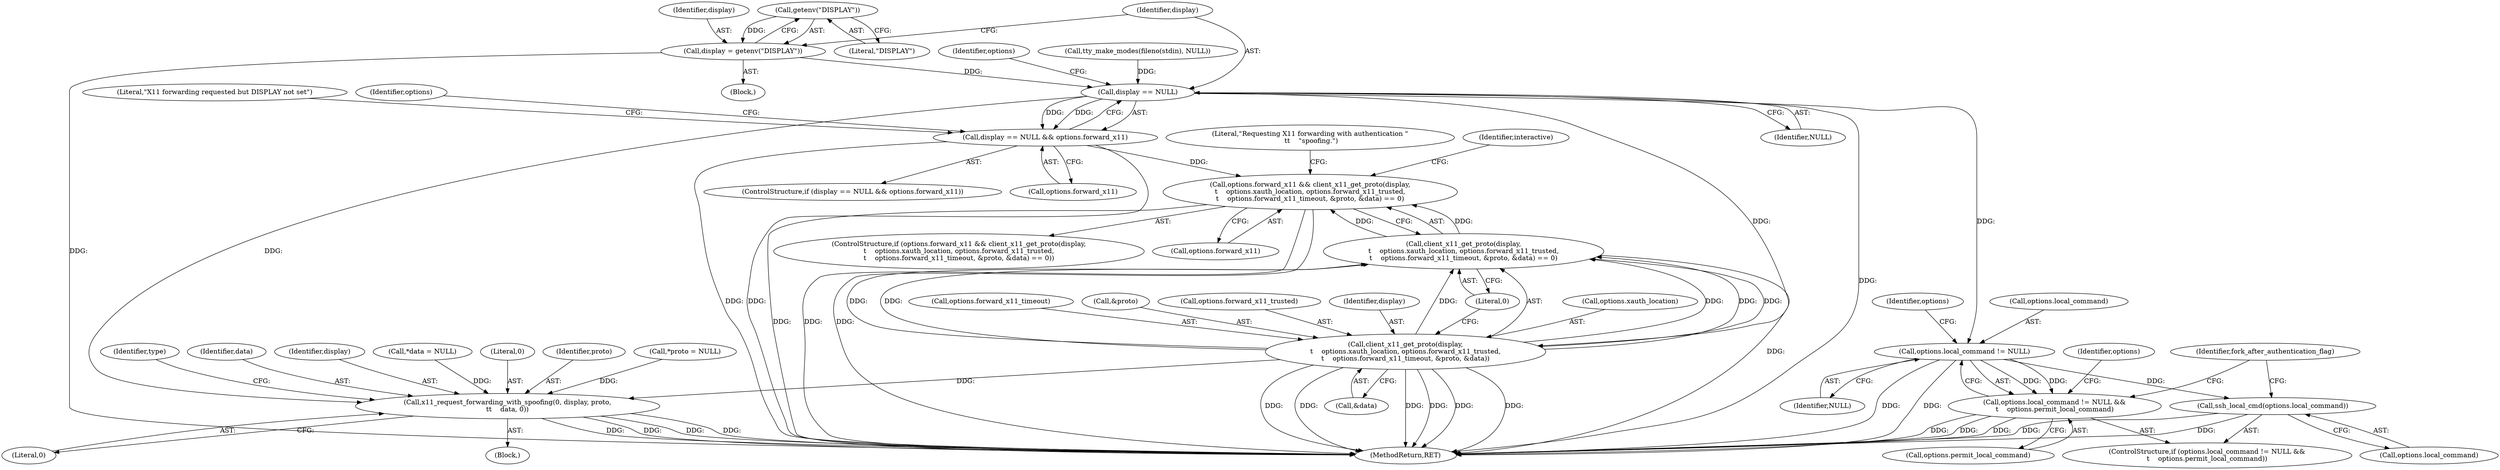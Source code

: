 digraph "0_mindrot_ed4ce82dbfa8a3a3c8ea6fa0db113c71e234416c_1@API" {
"1000286" [label="(Call,getenv(\"DISPLAY\"))"];
"1000284" [label="(Call,display = getenv(\"DISPLAY\"))"];
"1000290" [label="(Call,display == NULL)"];
"1000289" [label="(Call,display == NULL && options.forward_x11)"];
"1000299" [label="(Call,options.forward_x11 && client_x11_get_proto(display,\n\t    options.xauth_location, options.forward_x11_trusted,\n\t    options.forward_x11_timeout, &proto, &data) == 0)"];
"1000304" [label="(Call,client_x11_get_proto(display,\n\t    options.xauth_location, options.forward_x11_trusted,\n\t    options.forward_x11_timeout, &proto, &data))"];
"1000303" [label="(Call,client_x11_get_proto(display,\n\t    options.xauth_location, options.forward_x11_trusted,\n\t    options.forward_x11_timeout, &proto, &data) == 0)"];
"1000325" [label="(Call,x11_request_forwarding_with_spoofing(0, display, proto,\n\t\t    data, 0))"];
"1000385" [label="(Call,options.local_command != NULL)"];
"1000384" [label="(Call,options.local_command != NULL &&\n\t    options.permit_local_command)"];
"1000393" [label="(Call,ssh_local_cmd(options.local_command))"];
"1000305" [label="(Identifier,display)"];
"1000297" [label="(Literal,\"X11 forwarding requested but DISPLAY not set\")"];
"1000301" [label="(Identifier,options)"];
"1000330" [label="(Literal,0)"];
"1000294" [label="(Identifier,options)"];
"1000291" [label="(Identifier,display)"];
"1000472" [label="(MethodReturn,RET)"];
"1000299" [label="(Call,options.forward_x11 && client_x11_get_proto(display,\n\t    options.xauth_location, options.forward_x11_trusted,\n\t    options.forward_x11_timeout, &proto, &data) == 0)"];
"1000303" [label="(Call,client_x11_get_proto(display,\n\t    options.xauth_location, options.forward_x11_trusted,\n\t    options.forward_x11_timeout, &proto, &data) == 0)"];
"1000390" [label="(Call,options.permit_local_command)"];
"1000327" [label="(Identifier,display)"];
"1000312" [label="(Call,options.forward_x11_timeout)"];
"1000141" [label="(Call,*data = NULL)"];
"1000322" [label="(Literal,\"Requesting X11 forwarding with authentication \"\n \t\t    \"spoofing.\")"];
"1000326" [label="(Literal,0)"];
"1000385" [label="(Call,options.local_command != NULL)"];
"1000317" [label="(Call,&data)"];
"1000328" [label="(Identifier,proto)"];
"1000384" [label="(Call,options.local_command != NULL &&\n\t    options.permit_local_command)"];
"1000137" [label="(Call,*proto = NULL)"];
"1000288" [label="(ControlStructure,if (display == NULL && options.forward_x11))"];
"1000315" [label="(Call,&proto)"];
"1000298" [label="(ControlStructure,if (options.forward_x11 && client_x11_get_proto(display,\n\t    options.xauth_location, options.forward_x11_trusted,\n\t    options.forward_x11_timeout, &proto, &data) == 0))"];
"1000395" [label="(Identifier,options)"];
"1000391" [label="(Identifier,options)"];
"1000325" [label="(Call,x11_request_forwarding_with_spoofing(0, display, proto,\n\t\t    data, 0))"];
"1000332" [label="(Identifier,type)"];
"1000304" [label="(Call,client_x11_get_proto(display,\n\t    options.xauth_location, options.forward_x11_trusted,\n\t    options.forward_x11_timeout, &proto, &data))"];
"1000250" [label="(Call,tty_make_modes(fileno(stdin), NULL))"];
"1000285" [label="(Identifier,display)"];
"1000300" [label="(Call,options.forward_x11)"];
"1000393" [label="(Call,ssh_local_cmd(options.local_command))"];
"1000293" [label="(Call,options.forward_x11)"];
"1000319" [label="(Literal,0)"];
"1000309" [label="(Call,options.forward_x11_trusted)"];
"1000289" [label="(Call,display == NULL && options.forward_x11)"];
"1000284" [label="(Call,display = getenv(\"DISPLAY\"))"];
"1000306" [label="(Call,options.xauth_location)"];
"1000123" [label="(Block,)"];
"1000287" [label="(Literal,\"DISPLAY\")"];
"1000355" [label="(Identifier,interactive)"];
"1000398" [label="(Identifier,fork_after_authentication_flag)"];
"1000389" [label="(Identifier,NULL)"];
"1000286" [label="(Call,getenv(\"DISPLAY\"))"];
"1000290" [label="(Call,display == NULL)"];
"1000394" [label="(Call,options.local_command)"];
"1000320" [label="(Block,)"];
"1000383" [label="(ControlStructure,if (options.local_command != NULL &&\n\t    options.permit_local_command))"];
"1000329" [label="(Identifier,data)"];
"1000386" [label="(Call,options.local_command)"];
"1000292" [label="(Identifier,NULL)"];
"1000286" -> "1000284"  [label="AST: "];
"1000286" -> "1000287"  [label="CFG: "];
"1000287" -> "1000286"  [label="AST: "];
"1000284" -> "1000286"  [label="CFG: "];
"1000286" -> "1000284"  [label="DDG: "];
"1000284" -> "1000123"  [label="AST: "];
"1000285" -> "1000284"  [label="AST: "];
"1000291" -> "1000284"  [label="CFG: "];
"1000284" -> "1000472"  [label="DDG: "];
"1000284" -> "1000290"  [label="DDG: "];
"1000290" -> "1000289"  [label="AST: "];
"1000290" -> "1000292"  [label="CFG: "];
"1000291" -> "1000290"  [label="AST: "];
"1000292" -> "1000290"  [label="AST: "];
"1000294" -> "1000290"  [label="CFG: "];
"1000289" -> "1000290"  [label="CFG: "];
"1000290" -> "1000472"  [label="DDG: "];
"1000290" -> "1000289"  [label="DDG: "];
"1000290" -> "1000289"  [label="DDG: "];
"1000250" -> "1000290"  [label="DDG: "];
"1000290" -> "1000304"  [label="DDG: "];
"1000290" -> "1000325"  [label="DDG: "];
"1000290" -> "1000385"  [label="DDG: "];
"1000289" -> "1000288"  [label="AST: "];
"1000289" -> "1000293"  [label="CFG: "];
"1000293" -> "1000289"  [label="AST: "];
"1000297" -> "1000289"  [label="CFG: "];
"1000301" -> "1000289"  [label="CFG: "];
"1000289" -> "1000472"  [label="DDG: "];
"1000289" -> "1000472"  [label="DDG: "];
"1000289" -> "1000299"  [label="DDG: "];
"1000299" -> "1000298"  [label="AST: "];
"1000299" -> "1000300"  [label="CFG: "];
"1000299" -> "1000303"  [label="CFG: "];
"1000300" -> "1000299"  [label="AST: "];
"1000303" -> "1000299"  [label="AST: "];
"1000322" -> "1000299"  [label="CFG: "];
"1000355" -> "1000299"  [label="CFG: "];
"1000299" -> "1000472"  [label="DDG: "];
"1000299" -> "1000472"  [label="DDG: "];
"1000299" -> "1000472"  [label="DDG: "];
"1000303" -> "1000299"  [label="DDG: "];
"1000303" -> "1000299"  [label="DDG: "];
"1000304" -> "1000303"  [label="AST: "];
"1000304" -> "1000317"  [label="CFG: "];
"1000305" -> "1000304"  [label="AST: "];
"1000306" -> "1000304"  [label="AST: "];
"1000309" -> "1000304"  [label="AST: "];
"1000312" -> "1000304"  [label="AST: "];
"1000315" -> "1000304"  [label="AST: "];
"1000317" -> "1000304"  [label="AST: "];
"1000319" -> "1000304"  [label="CFG: "];
"1000304" -> "1000472"  [label="DDG: "];
"1000304" -> "1000472"  [label="DDG: "];
"1000304" -> "1000472"  [label="DDG: "];
"1000304" -> "1000472"  [label="DDG: "];
"1000304" -> "1000472"  [label="DDG: "];
"1000304" -> "1000472"  [label="DDG: "];
"1000304" -> "1000303"  [label="DDG: "];
"1000304" -> "1000303"  [label="DDG: "];
"1000304" -> "1000303"  [label="DDG: "];
"1000304" -> "1000303"  [label="DDG: "];
"1000304" -> "1000303"  [label="DDG: "];
"1000304" -> "1000303"  [label="DDG: "];
"1000304" -> "1000325"  [label="DDG: "];
"1000303" -> "1000319"  [label="CFG: "];
"1000319" -> "1000303"  [label="AST: "];
"1000303" -> "1000472"  [label="DDG: "];
"1000325" -> "1000320"  [label="AST: "];
"1000325" -> "1000330"  [label="CFG: "];
"1000326" -> "1000325"  [label="AST: "];
"1000327" -> "1000325"  [label="AST: "];
"1000328" -> "1000325"  [label="AST: "];
"1000329" -> "1000325"  [label="AST: "];
"1000330" -> "1000325"  [label="AST: "];
"1000332" -> "1000325"  [label="CFG: "];
"1000325" -> "1000472"  [label="DDG: "];
"1000325" -> "1000472"  [label="DDG: "];
"1000325" -> "1000472"  [label="DDG: "];
"1000325" -> "1000472"  [label="DDG: "];
"1000137" -> "1000325"  [label="DDG: "];
"1000141" -> "1000325"  [label="DDG: "];
"1000385" -> "1000384"  [label="AST: "];
"1000385" -> "1000389"  [label="CFG: "];
"1000386" -> "1000385"  [label="AST: "];
"1000389" -> "1000385"  [label="AST: "];
"1000391" -> "1000385"  [label="CFG: "];
"1000384" -> "1000385"  [label="CFG: "];
"1000385" -> "1000472"  [label="DDG: "];
"1000385" -> "1000472"  [label="DDG: "];
"1000385" -> "1000384"  [label="DDG: "];
"1000385" -> "1000384"  [label="DDG: "];
"1000385" -> "1000393"  [label="DDG: "];
"1000384" -> "1000383"  [label="AST: "];
"1000384" -> "1000390"  [label="CFG: "];
"1000390" -> "1000384"  [label="AST: "];
"1000395" -> "1000384"  [label="CFG: "];
"1000398" -> "1000384"  [label="CFG: "];
"1000384" -> "1000472"  [label="DDG: "];
"1000384" -> "1000472"  [label="DDG: "];
"1000384" -> "1000472"  [label="DDG: "];
"1000393" -> "1000383"  [label="AST: "];
"1000393" -> "1000394"  [label="CFG: "];
"1000394" -> "1000393"  [label="AST: "];
"1000398" -> "1000393"  [label="CFG: "];
"1000393" -> "1000472"  [label="DDG: "];
"1000393" -> "1000472"  [label="DDG: "];
}
